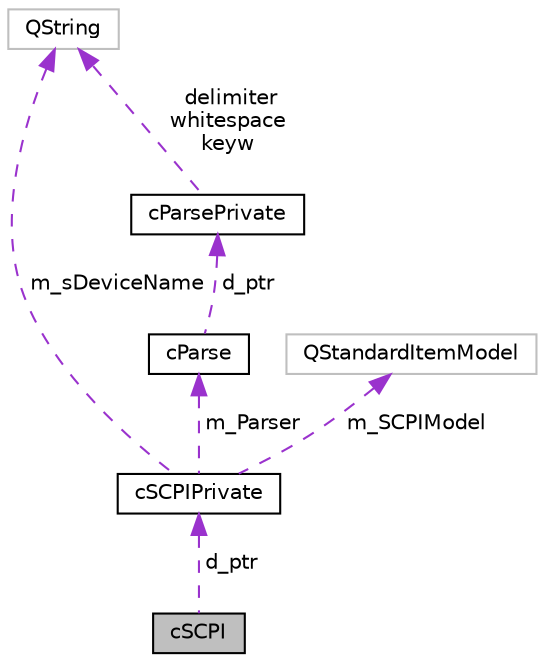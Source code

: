 digraph G
{
  edge [fontname="Helvetica",fontsize="10",labelfontname="Helvetica",labelfontsize="10"];
  node [fontname="Helvetica",fontsize="10",shape=record];
  Node1 [label="cSCPI",height=0.2,width=0.4,color="black", fillcolor="grey75", style="filled" fontcolor="black"];
  Node2 -> Node1 [dir="back",color="darkorchid3",fontsize="10",style="dashed",label=" d_ptr" ,fontname="Helvetica"];
  Node2 [label="cSCPIPrivate",height=0.2,width=0.4,color="black", fillcolor="white", style="filled",URL="$classc_s_c_p_i_private.html",tooltip="The implemention for cSCPI."];
  Node3 -> Node2 [dir="back",color="darkorchid3",fontsize="10",style="dashed",label=" m_Parser" ,fontname="Helvetica"];
  Node3 [label="cParse",height=0.2,width=0.4,color="black", fillcolor="white", style="filled",URL="$classc_parse.html",tooltip="cParse offers an parser for analysing command input lines, especially for SCPI commands."];
  Node4 -> Node3 [dir="back",color="darkorchid3",fontsize="10",style="dashed",label=" d_ptr" ,fontname="Helvetica"];
  Node4 [label="cParsePrivate",height=0.2,width=0.4,color="black", fillcolor="white", style="filled",URL="$classc_parse_private.html",tooltip="The implemention for cParse."];
  Node5 -> Node4 [dir="back",color="darkorchid3",fontsize="10",style="dashed",label=" delimiter\nwhitespace\nkeyw" ,fontname="Helvetica"];
  Node5 [label="QString",height=0.2,width=0.4,color="grey75", fillcolor="white", style="filled"];
  Node5 -> Node2 [dir="back",color="darkorchid3",fontsize="10",style="dashed",label=" m_sDeviceName" ,fontname="Helvetica"];
  Node6 -> Node2 [dir="back",color="darkorchid3",fontsize="10",style="dashed",label=" m_SCPIModel" ,fontname="Helvetica"];
  Node6 [label="QStandardItemModel",height=0.2,width=0.4,color="grey75", fillcolor="white", style="filled"];
}
